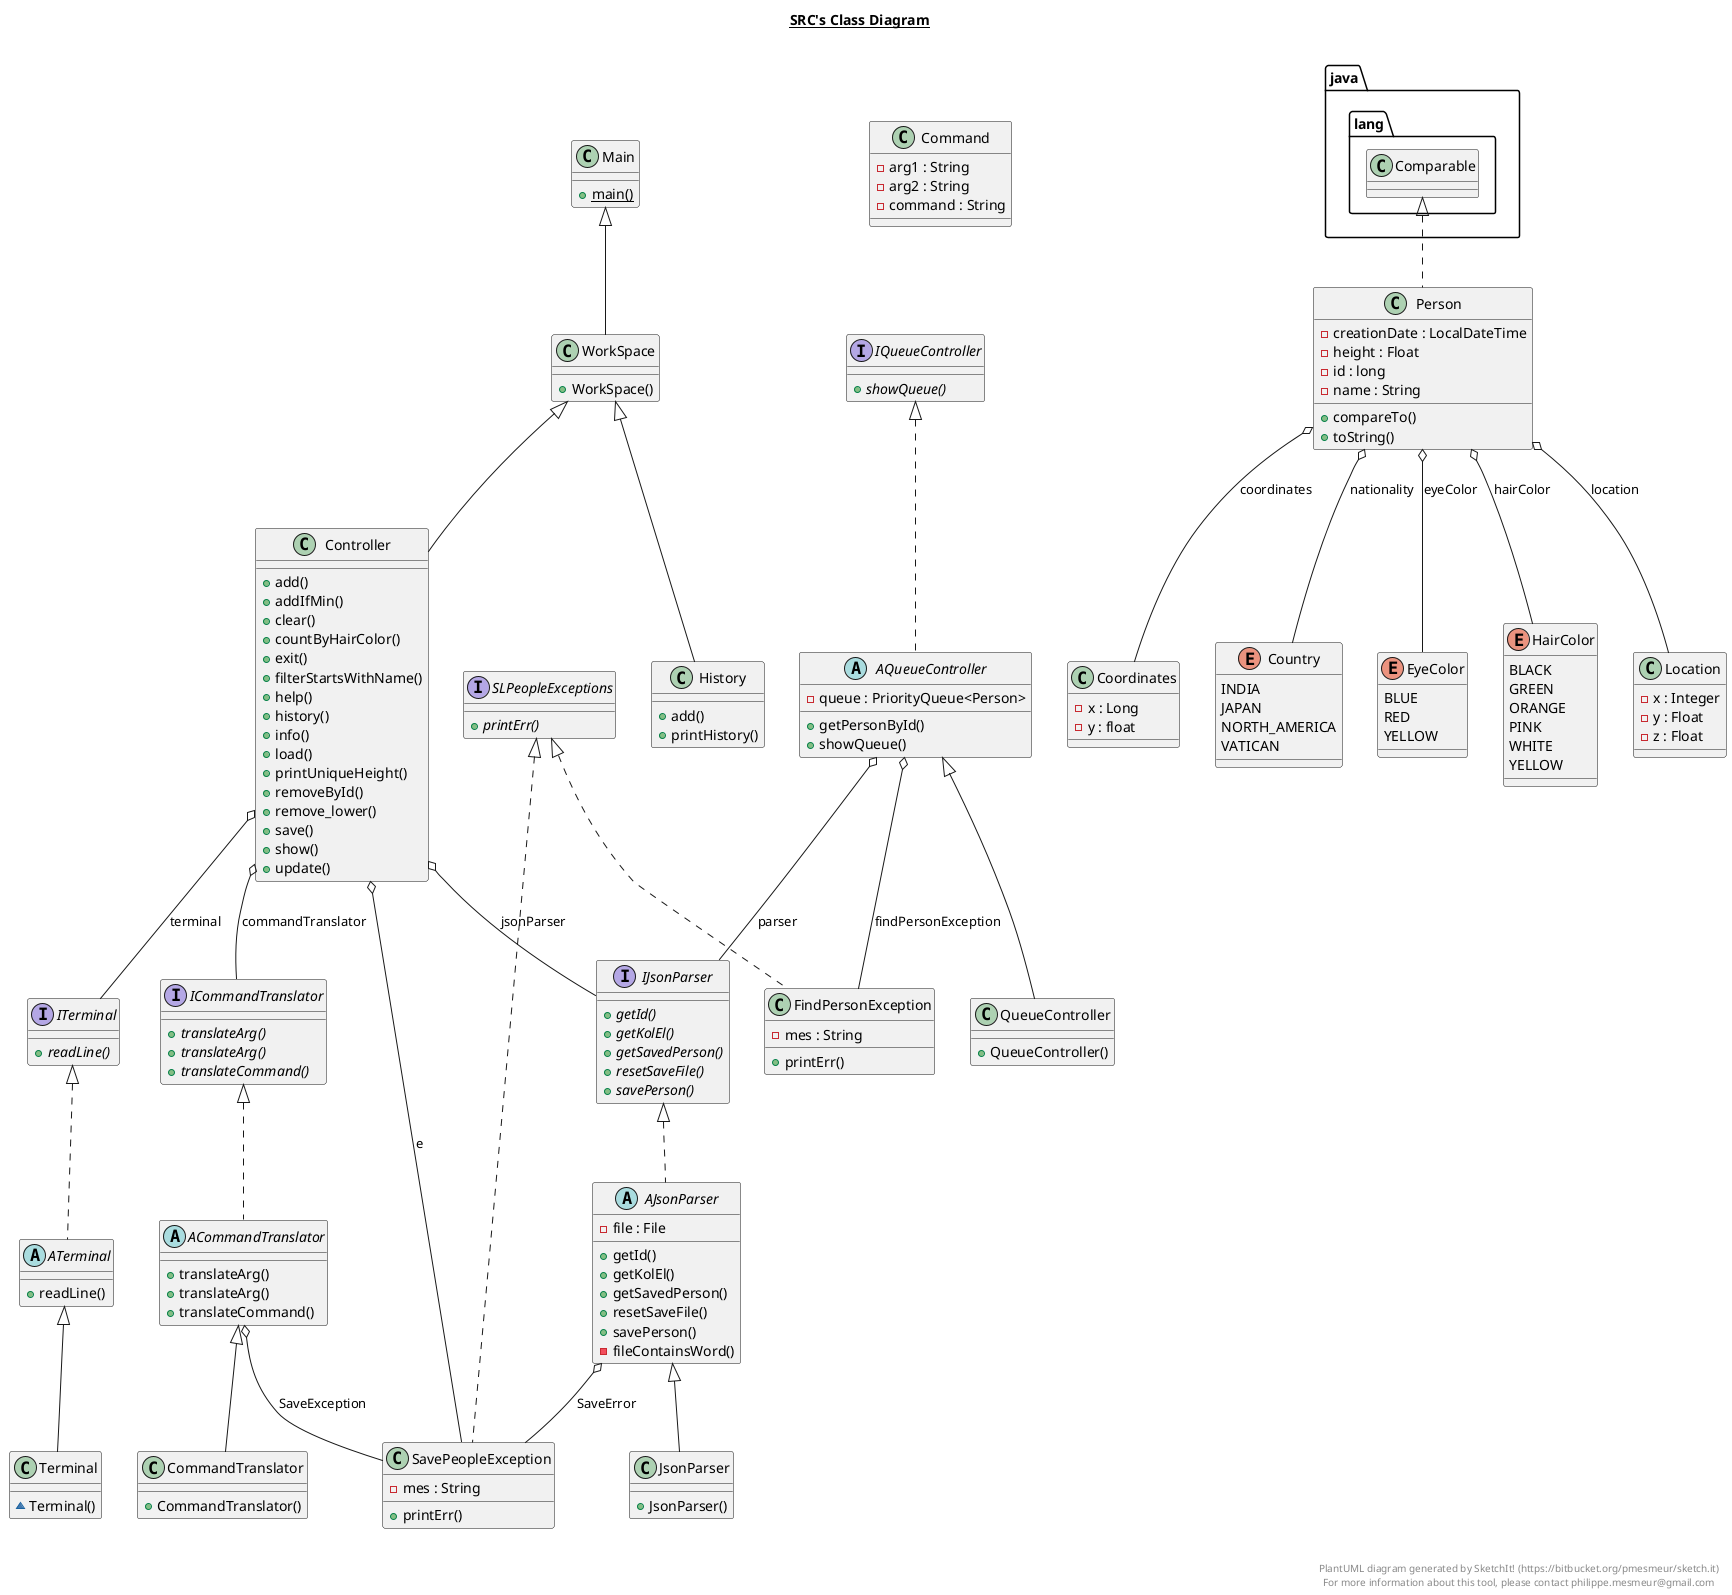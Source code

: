 @startuml

title __SRC's Class Diagram__\n

    abstract class ACommandTranslator {
        + translateArg()
        + translateArg()
        + translateCommand()
    }
  

    abstract class AJsonParser {
        - file : File
        + getId()
        + getKolEl()
        + getSavedPerson()
        + resetSaveFile()
        + savePerson()
        - fileContainsWord()
    }
  

    abstract class AQueueController {
        - queue : PriorityQueue<Person>
        + getPersonById()
        + showQueue()
    }
  

    abstract class ATerminal {
        + readLine()
    }
  

    class Command {
        - arg1 : String
        - arg2 : String
        - command : String
    }
  

    class CommandTranslator {
        + CommandTranslator()
    }
  

    class Controller {
        + add()
        + addIfMin()
        + clear()
        + countByHairColor()
        + exit()
        + filterStartsWithName()
        + help()
        + history()
        + info()
        + load()
        + printUniqueHeight()
        + removeById()
        + remove_lower()
        + save()
        + show()
        + update()
    }
  

    class Coordinates {
        - x : Long
        - y : float
    }
  

    enum Country {
      INDIA
      JAPAN
      NORTH_AMERICA
      VATICAN
    }
  

    enum EyeColor {
      BLUE
      RED
      YELLOW
    }
  

    class FindPersonException {
        - mes : String
        + printErr()
    }
  

    enum HairColor {
      BLACK
      GREEN
      ORANGE
      PINK
      WHITE
      YELLOW
    }
  

    class History {
        + add()
        + printHistory()
    }
  

    interface ICommandTranslator {
        {abstract} + translateArg()
        {abstract} + translateArg()
        {abstract} + translateCommand()
    }
  

    interface IJsonParser {
        {abstract} + getId()
        {abstract} + getKolEl()
        {abstract} + getSavedPerson()
        {abstract} + resetSaveFile()
        {abstract} + savePerson()
    }
  

    interface IQueueController {
        {abstract} + showQueue()
    }
  

    interface ITerminal {
        {abstract} + readLine()
    }
  

    class JsonParser {
        + JsonParser()
    }
  

    class Location {
        - x : Integer
        - y : Float
        - z : Float
    }
  

    class Main {
        {static} + main()
    }
  

    class Person {
        - creationDate : LocalDateTime
        - height : Float
        - id : long
        - name : String
        + compareTo()
        + toString()
    }
  

    class QueueController {
        + QueueController()
    }
  

    interface SLPeopleExceptions {
        {abstract} + printErr()
    }
  

    class SavePeopleException {
        - mes : String
        + printErr()
    }
  

    class Terminal {
        ~ Terminal()
    }
  

    class WorkSpace {
        + WorkSpace()
    }
  

  ACommandTranslator .up.|> ICommandTranslator
  ACommandTranslator o-- SavePeopleException : SaveException
  AJsonParser .up.|> IJsonParser
  AJsonParser o-- SavePeopleException : SaveError
  AQueueController .up.|> IQueueController
  AQueueController o-- FindPersonException : findPersonException
  AQueueController o-- IJsonParser : parser
  ATerminal .up.|> ITerminal
  CommandTranslator -up-|> ACommandTranslator
  Controller o-- ICommandTranslator : commandTranslator
  Controller o-- SavePeopleException : e
  Controller o-- IJsonParser : jsonParser
  Controller o-- ITerminal : terminal
  FindPersonException .up.|> SLPeopleExceptions
  JsonParser -up-|> AJsonParser
  Person .up.|> java.lang.Comparable
  Person o-- Coordinates : coordinates
  Person o-- EyeColor : eyeColor
  Person o-- HairColor : hairColor
  Person o-- Location : location
  Person o-- Country : nationality
  QueueController -up-|> AQueueController
  SavePeopleException .up.|> SLPeopleExceptions
  Terminal -up-|> ATerminal
  Controller -up-|> WorkSpace
  WorkSpace -up-|> Main
  History -up-|> WorkSpace


right footer


PlantUML diagram generated by SketchIt! (https://bitbucket.org/pmesmeur/sketch.it)
For more information about this tool, please contact philippe.mesmeur@gmail.com
endfooter

@enduml
